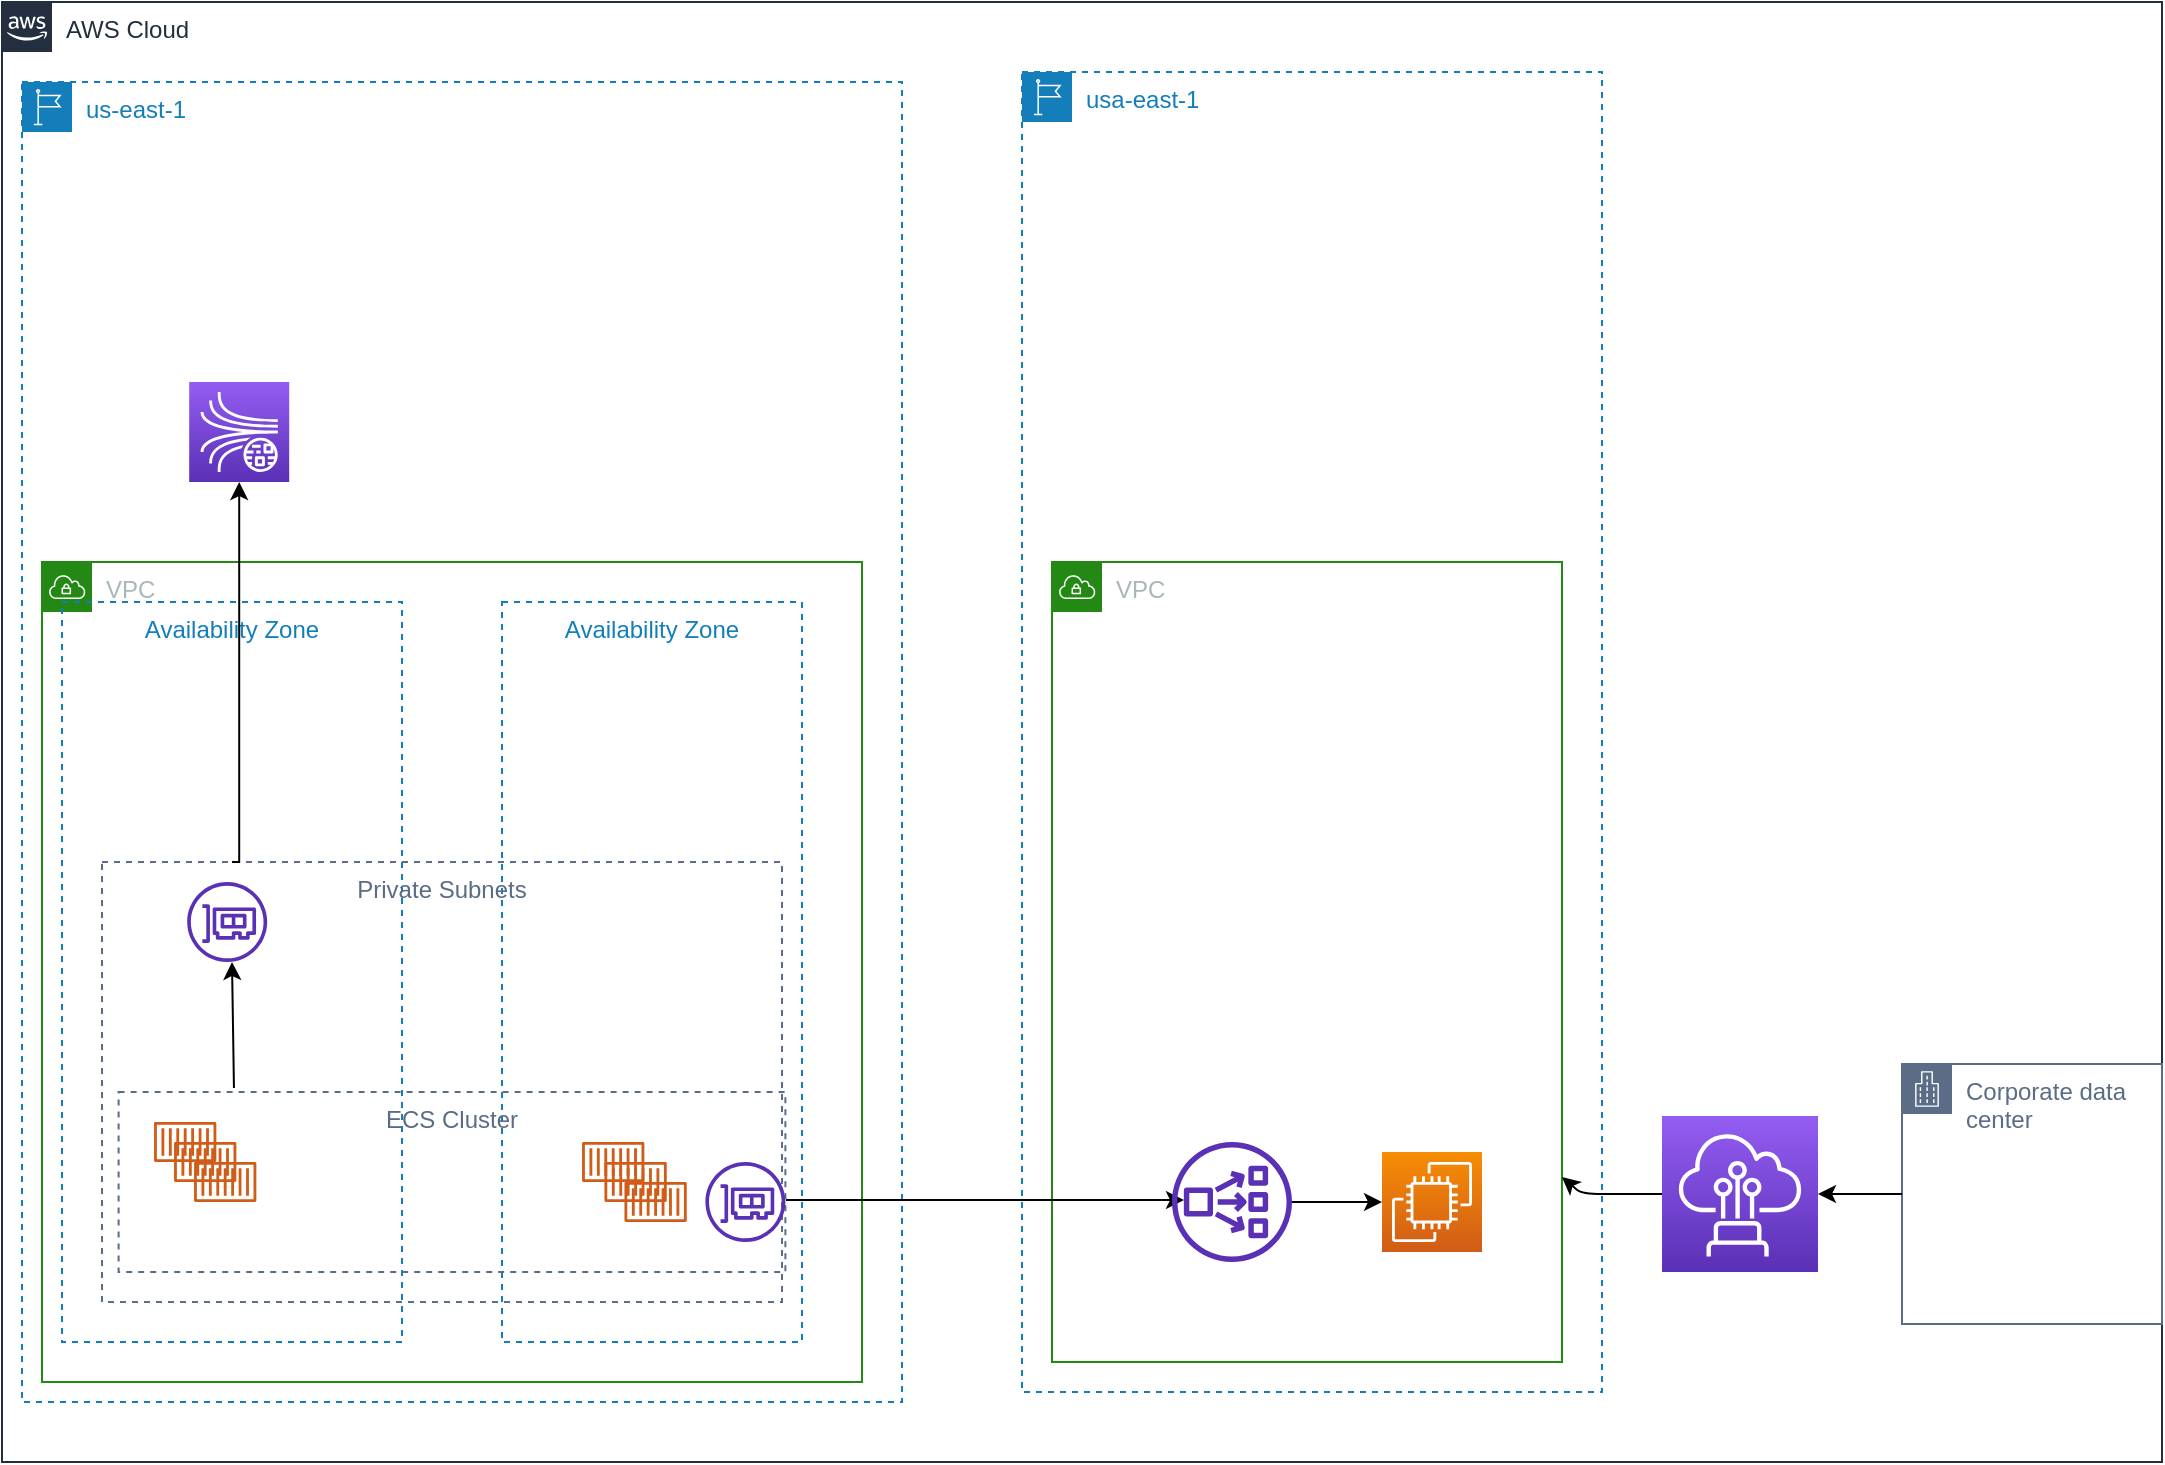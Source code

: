 <mxfile version="14.3.1" type="github">
  <diagram id="Ht1M8jgEwFfnCIfOTk4-" name="Page-1">
    <mxGraphModel dx="1204" dy="1601" grid="1" gridSize="10" guides="1" tooltips="1" connect="1" arrows="1" fold="1" page="1" pageScale="1" pageWidth="1169" pageHeight="827" math="0" shadow="0">
      <root>
        <mxCell id="0" />
        <mxCell id="1" parent="0" />
        <mxCell id="Mh-thiTiYvByiBdkD4Ls-1" value="AWS Cloud" style="points=[[0,0],[0.25,0],[0.5,0],[0.75,0],[1,0],[1,0.25],[1,0.5],[1,0.75],[1,1],[0.75,1],[0.5,1],[0.25,1],[0,1],[0,0.75],[0,0.5],[0,0.25]];outlineConnect=0;gradientColor=none;html=1;whiteSpace=wrap;fontSize=12;fontStyle=0;shape=mxgraph.aws4.group;grIcon=mxgraph.aws4.group_aws_cloud_alt;strokeColor=#232F3E;fillColor=none;verticalAlign=top;align=left;spacingLeft=30;fontColor=#232F3E;dashed=0;" vertex="1" parent="1">
          <mxGeometry x="70" y="-750" width="1080" height="730" as="geometry" />
        </mxCell>
        <mxCell id="Mh-thiTiYvByiBdkD4Ls-2" value="us-east-1" style="points=[[0,0],[0.25,0],[0.5,0],[0.75,0],[1,0],[1,0.25],[1,0.5],[1,0.75],[1,1],[0.75,1],[0.5,1],[0.25,1],[0,1],[0,0.75],[0,0.5],[0,0.25]];outlineConnect=0;gradientColor=none;html=1;whiteSpace=wrap;fontSize=12;fontStyle=0;shape=mxgraph.aws4.group;grIcon=mxgraph.aws4.group_region;strokeColor=#147EBA;fillColor=none;verticalAlign=top;align=left;spacingLeft=30;fontColor=#147EBA;dashed=1;" vertex="1" parent="1">
          <mxGeometry x="80" y="-710" width="440" height="660" as="geometry" />
        </mxCell>
        <mxCell id="Mh-thiTiYvByiBdkD4Ls-3" value="usa-east-1" style="points=[[0,0],[0.25,0],[0.5,0],[0.75,0],[1,0],[1,0.25],[1,0.5],[1,0.75],[1,1],[0.75,1],[0.5,1],[0.25,1],[0,1],[0,0.75],[0,0.5],[0,0.25]];outlineConnect=0;gradientColor=none;html=1;whiteSpace=wrap;fontSize=12;fontStyle=0;shape=mxgraph.aws4.group;grIcon=mxgraph.aws4.group_region;strokeColor=#147EBA;fillColor=none;verticalAlign=top;align=left;spacingLeft=30;fontColor=#147EBA;dashed=1;" vertex="1" parent="1">
          <mxGeometry x="580" y="-715" width="290" height="660" as="geometry" />
        </mxCell>
        <mxCell id="Mh-thiTiYvByiBdkD4Ls-4" value="VPC" style="points=[[0,0],[0.25,0],[0.5,0],[0.75,0],[1,0],[1,0.25],[1,0.5],[1,0.75],[1,1],[0.75,1],[0.5,1],[0.25,1],[0,1],[0,0.75],[0,0.5],[0,0.25]];outlineConnect=0;gradientColor=none;html=1;whiteSpace=wrap;fontSize=12;fontStyle=0;shape=mxgraph.aws4.group;grIcon=mxgraph.aws4.group_vpc;strokeColor=#248814;fillColor=none;verticalAlign=top;align=left;spacingLeft=30;fontColor=#AAB7B8;dashed=0;" vertex="1" parent="1">
          <mxGeometry x="90" y="-470" width="410" height="410" as="geometry" />
        </mxCell>
        <mxCell id="Mh-thiTiYvByiBdkD4Ls-5" value="Availability Zone" style="fillColor=none;strokeColor=#147EBA;dashed=1;verticalAlign=top;fontStyle=0;fontColor=#147EBA;" vertex="1" parent="1">
          <mxGeometry x="100" y="-450" width="170" height="370" as="geometry" />
        </mxCell>
        <mxCell id="Mh-thiTiYvByiBdkD4Ls-6" value="Availability Zone" style="fillColor=none;strokeColor=#147EBA;dashed=1;verticalAlign=top;fontStyle=0;fontColor=#147EBA;" vertex="1" parent="1">
          <mxGeometry x="320" y="-450" width="150" height="370" as="geometry" />
        </mxCell>
        <mxCell id="Mh-thiTiYvByiBdkD4Ls-7" value="Private Subnets" style="fillColor=none;strokeColor=#5A6C86;dashed=1;verticalAlign=top;fontStyle=0;fontColor=#5A6C86;" vertex="1" parent="1">
          <mxGeometry x="120" y="-320" width="340" height="220" as="geometry" />
        </mxCell>
        <mxCell id="Mh-thiTiYvByiBdkD4Ls-8" value="" style="outlineConnect=0;fontColor=#232F3E;gradientColor=none;fillColor=#D05C17;strokeColor=none;dashed=0;verticalLabelPosition=bottom;verticalAlign=top;align=center;html=1;fontSize=12;fontStyle=0;aspect=fixed;pointerEvents=1;shape=mxgraph.aws4.container_1;" vertex="1" parent="1">
          <mxGeometry x="146" y="-190" width="31.2" height="20" as="geometry" />
        </mxCell>
        <mxCell id="Mh-thiTiYvByiBdkD4Ls-9" value="" style="outlineConnect=0;fontColor=#232F3E;gradientColor=none;fillColor=#D05C17;strokeColor=none;dashed=0;verticalLabelPosition=bottom;verticalAlign=top;align=center;html=1;fontSize=12;fontStyle=0;aspect=fixed;pointerEvents=1;shape=mxgraph.aws4.container_1;" vertex="1" parent="1">
          <mxGeometry x="156" y="-180" width="31.2" height="20" as="geometry" />
        </mxCell>
        <mxCell id="Mh-thiTiYvByiBdkD4Ls-10" value="" style="outlineConnect=0;fontColor=#232F3E;gradientColor=none;fillColor=#D05C17;strokeColor=none;dashed=0;verticalLabelPosition=bottom;verticalAlign=top;align=center;html=1;fontSize=12;fontStyle=0;aspect=fixed;pointerEvents=1;shape=mxgraph.aws4.container_1;" vertex="1" parent="1">
          <mxGeometry x="166" y="-170" width="31.2" height="20" as="geometry" />
        </mxCell>
        <mxCell id="Mh-thiTiYvByiBdkD4Ls-11" value="" style="outlineConnect=0;fontColor=#232F3E;gradientColor=none;fillColor=#D05C17;strokeColor=none;dashed=0;verticalLabelPosition=bottom;verticalAlign=top;align=center;html=1;fontSize=12;fontStyle=0;aspect=fixed;pointerEvents=1;shape=mxgraph.aws4.container_1;" vertex="1" parent="1">
          <mxGeometry x="360" y="-180" width="31.2" height="20" as="geometry" />
        </mxCell>
        <mxCell id="Mh-thiTiYvByiBdkD4Ls-13" value="" style="outlineConnect=0;fontColor=#232F3E;gradientColor=none;fillColor=#D05C17;strokeColor=none;dashed=0;verticalLabelPosition=bottom;verticalAlign=top;align=center;html=1;fontSize=12;fontStyle=0;aspect=fixed;pointerEvents=1;shape=mxgraph.aws4.container_1;" vertex="1" parent="1">
          <mxGeometry x="371.2" y="-170" width="31.2" height="20" as="geometry" />
        </mxCell>
        <mxCell id="Mh-thiTiYvByiBdkD4Ls-15" value="" style="outlineConnect=0;fontColor=#232F3E;gradientColor=none;fillColor=#D05C17;strokeColor=none;dashed=0;verticalLabelPosition=bottom;verticalAlign=top;align=center;html=1;fontSize=12;fontStyle=0;aspect=fixed;pointerEvents=1;shape=mxgraph.aws4.container_1;" vertex="1" parent="1">
          <mxGeometry x="381.2" y="-160" width="31.2" height="20" as="geometry" />
        </mxCell>
        <mxCell id="Mh-thiTiYvByiBdkD4Ls-16" value="VPC" style="points=[[0,0],[0.25,0],[0.5,0],[0.75,0],[1,0],[1,0.25],[1,0.5],[1,0.75],[1,1],[0.75,1],[0.5,1],[0.25,1],[0,1],[0,0.75],[0,0.5],[0,0.25]];outlineConnect=0;gradientColor=none;html=1;whiteSpace=wrap;fontSize=12;fontStyle=0;shape=mxgraph.aws4.group;grIcon=mxgraph.aws4.group_vpc;strokeColor=#248814;fillColor=none;verticalAlign=top;align=left;spacingLeft=30;fontColor=#AAB7B8;dashed=0;" vertex="1" parent="1">
          <mxGeometry x="595" y="-470" width="255" height="400" as="geometry" />
        </mxCell>
        <mxCell id="Mh-thiTiYvByiBdkD4Ls-24" style="edgeStyle=orthogonalEdgeStyle;rounded=0;orthogonalLoop=1;jettySize=auto;html=1;" edge="1" parent="1">
          <mxGeometry relative="1" as="geometry">
            <mxPoint x="462" y="-151" as="sourcePoint" />
            <mxPoint x="661" y="-151" as="targetPoint" />
            <Array as="points" />
          </mxGeometry>
        </mxCell>
        <mxCell id="Mh-thiTiYvByiBdkD4Ls-23" value="ECS Cluster" style="fillColor=none;strokeColor=#5A6C86;dashed=1;verticalAlign=top;fontStyle=0;fontColor=#5A6C86;" vertex="1" parent="1">
          <mxGeometry x="128.3" y="-205" width="333.4" height="90" as="geometry" />
        </mxCell>
        <mxCell id="Mh-thiTiYvByiBdkD4Ls-25" value="" style="points=[[0,0,0],[0.25,0,0],[0.5,0,0],[0.75,0,0],[1,0,0],[0,1,0],[0.25,1,0],[0.5,1,0],[0.75,1,0],[1,1,0],[0,0.25,0],[0,0.5,0],[0,0.75,0],[1,0.25,0],[1,0.5,0],[1,0.75,0]];outlineConnect=0;fontColor=#232F3E;gradientColor=#945DF2;gradientDirection=north;fillColor=#5A30B5;strokeColor=#ffffff;dashed=0;verticalLabelPosition=bottom;verticalAlign=top;align=center;html=1;fontSize=12;fontStyle=0;aspect=fixed;shape=mxgraph.aws4.resourceIcon;resIcon=mxgraph.aws4.kinesis_data_streams;" vertex="1" parent="1">
          <mxGeometry x="163.6" y="-560" width="50" height="50" as="geometry" />
        </mxCell>
        <mxCell id="Mh-thiTiYvByiBdkD4Ls-26" value="" style="endArrow=classic;html=1;exitX=0.173;exitY=-0.022;exitDx=0;exitDy=0;exitPerimeter=0;entryX=0.5;entryY=1;entryDx=0;entryDy=0;entryPerimeter=0;" edge="1" parent="1" source="Mh-thiTiYvByiBdkD4Ls-23">
          <mxGeometry width="50" height="50" relative="1" as="geometry">
            <mxPoint x="380" y="-280" as="sourcePoint" />
            <mxPoint x="185" y="-270" as="targetPoint" />
          </mxGeometry>
        </mxCell>
        <mxCell id="Mh-thiTiYvByiBdkD4Ls-29" style="edgeStyle=orthogonalEdgeStyle;rounded=0;orthogonalLoop=1;jettySize=auto;html=1;exitX=0.5;exitY=0;exitDx=0;exitDy=0;exitPerimeter=0;entryX=0.5;entryY=1;entryDx=0;entryDy=0;entryPerimeter=0;" edge="1" parent="1" target="Mh-thiTiYvByiBdkD4Ls-25">
          <mxGeometry relative="1" as="geometry">
            <mxPoint x="185" y="-320" as="sourcePoint" />
            <Array as="points">
              <mxPoint x="189" y="-320" />
            </Array>
          </mxGeometry>
        </mxCell>
        <mxCell id="Mh-thiTiYvByiBdkD4Ls-31" value="" style="outlineConnect=0;fontColor=#232F3E;gradientColor=none;fillColor=#5A30B5;strokeColor=none;dashed=0;verticalLabelPosition=bottom;verticalAlign=top;align=center;html=1;fontSize=12;fontStyle=0;aspect=fixed;pointerEvents=1;shape=mxgraph.aws4.network_load_balancer;" vertex="1" parent="1">
          <mxGeometry x="655" y="-180" width="60" height="60" as="geometry" />
        </mxCell>
        <mxCell id="Mh-thiTiYvByiBdkD4Ls-32" value="" style="outlineConnect=0;fontColor=#232F3E;gradientColor=none;fillColor=#5A30B5;strokeColor=none;dashed=0;verticalLabelPosition=bottom;verticalAlign=top;align=center;html=1;fontSize=12;fontStyle=0;aspect=fixed;pointerEvents=1;shape=mxgraph.aws4.elastic_network_interface;" vertex="1" parent="1">
          <mxGeometry x="162.6" y="-310" width="40" height="40" as="geometry" />
        </mxCell>
        <mxCell id="Mh-thiTiYvByiBdkD4Ls-33" value="" style="outlineConnect=0;fontColor=#232F3E;gradientColor=none;fillColor=#5A30B5;strokeColor=none;dashed=0;verticalLabelPosition=bottom;verticalAlign=top;align=center;html=1;fontSize=12;fontStyle=0;aspect=fixed;pointerEvents=1;shape=mxgraph.aws4.elastic_network_interface;" vertex="1" parent="1">
          <mxGeometry x="421.7" y="-170" width="40" height="40" as="geometry" />
        </mxCell>
        <mxCell id="Mh-thiTiYvByiBdkD4Ls-34" value="Corporate data center" style="points=[[0,0],[0.25,0],[0.5,0],[0.75,0],[1,0],[1,0.25],[1,0.5],[1,0.75],[1,1],[0.75,1],[0.5,1],[0.25,1],[0,1],[0,0.75],[0,0.5],[0,0.25]];outlineConnect=0;gradientColor=none;html=1;whiteSpace=wrap;fontSize=12;fontStyle=0;shape=mxgraph.aws4.group;grIcon=mxgraph.aws4.group_corporate_data_center;strokeColor=#5A6C86;fillColor=none;verticalAlign=top;align=left;spacingLeft=30;fontColor=#5A6C86;dashed=0;" vertex="1" parent="1">
          <mxGeometry x="1020" y="-219" width="130" height="130" as="geometry" />
        </mxCell>
        <mxCell id="Mh-thiTiYvByiBdkD4Ls-35" value="" style="points=[[0,0,0],[0.25,0,0],[0.5,0,0],[0.75,0,0],[1,0,0],[0,1,0],[0.25,1,0],[0.5,1,0],[0.75,1,0],[1,1,0],[0,0.25,0],[0,0.5,0],[0,0.75,0],[1,0.25,0],[1,0.5,0],[1,0.75,0]];outlineConnect=0;fontColor=#232F3E;gradientColor=#F78E04;gradientDirection=north;fillColor=#D05C17;strokeColor=#ffffff;dashed=0;verticalLabelPosition=bottom;verticalAlign=top;align=center;html=1;fontSize=12;fontStyle=0;aspect=fixed;shape=mxgraph.aws4.resourceIcon;resIcon=mxgraph.aws4.ec2;" vertex="1" parent="1">
          <mxGeometry x="760" y="-175" width="50" height="50" as="geometry" />
        </mxCell>
        <mxCell id="Mh-thiTiYvByiBdkD4Ls-36" value="" style="endArrow=classic;html=1;entryX=0;entryY=0.5;entryDx=0;entryDy=0;entryPerimeter=0;" edge="1" parent="1" source="Mh-thiTiYvByiBdkD4Ls-31" target="Mh-thiTiYvByiBdkD4Ls-35">
          <mxGeometry width="50" height="50" relative="1" as="geometry">
            <mxPoint x="600" y="-340" as="sourcePoint" />
            <mxPoint x="650" y="-390" as="targetPoint" />
          </mxGeometry>
        </mxCell>
        <mxCell id="Mh-thiTiYvByiBdkD4Ls-37" value="" style="points=[[0,0,0],[0.25,0,0],[0.5,0,0],[0.75,0,0],[1,0,0],[0,1,0],[0.25,1,0],[0.5,1,0],[0.75,1,0],[1,1,0],[0,0.25,0],[0,0.5,0],[0,0.75,0],[1,0.25,0],[1,0.5,0],[1,0.75,0]];outlineConnect=0;fontColor=#232F3E;gradientColor=#945DF2;gradientDirection=north;fillColor=#5A30B5;strokeColor=#ffffff;dashed=0;verticalLabelPosition=bottom;verticalAlign=top;align=center;html=1;fontSize=12;fontStyle=0;aspect=fixed;shape=mxgraph.aws4.resourceIcon;resIcon=mxgraph.aws4.direct_connect;" vertex="1" parent="1">
          <mxGeometry x="900" y="-193" width="78" height="78" as="geometry" />
        </mxCell>
        <mxCell id="Mh-thiTiYvByiBdkD4Ls-38" value="" style="endArrow=classic;html=1;exitX=0;exitY=0.5;exitDx=0;exitDy=0;" edge="1" parent="1" source="Mh-thiTiYvByiBdkD4Ls-34" target="Mh-thiTiYvByiBdkD4Ls-37">
          <mxGeometry width="50" height="50" relative="1" as="geometry">
            <mxPoint x="600" y="-340" as="sourcePoint" />
            <mxPoint x="650" y="-390" as="targetPoint" />
          </mxGeometry>
        </mxCell>
        <mxCell id="Mh-thiTiYvByiBdkD4Ls-39" value="" style="endArrow=classic;html=1;" edge="1" parent="1" source="Mh-thiTiYvByiBdkD4Ls-37" target="Mh-thiTiYvByiBdkD4Ls-16">
          <mxGeometry width="50" height="50" relative="1" as="geometry">
            <mxPoint x="600" y="-340" as="sourcePoint" />
            <mxPoint x="650" y="-390" as="targetPoint" />
            <Array as="points">
              <mxPoint x="860" y="-154" />
            </Array>
          </mxGeometry>
        </mxCell>
      </root>
    </mxGraphModel>
  </diagram>
</mxfile>
